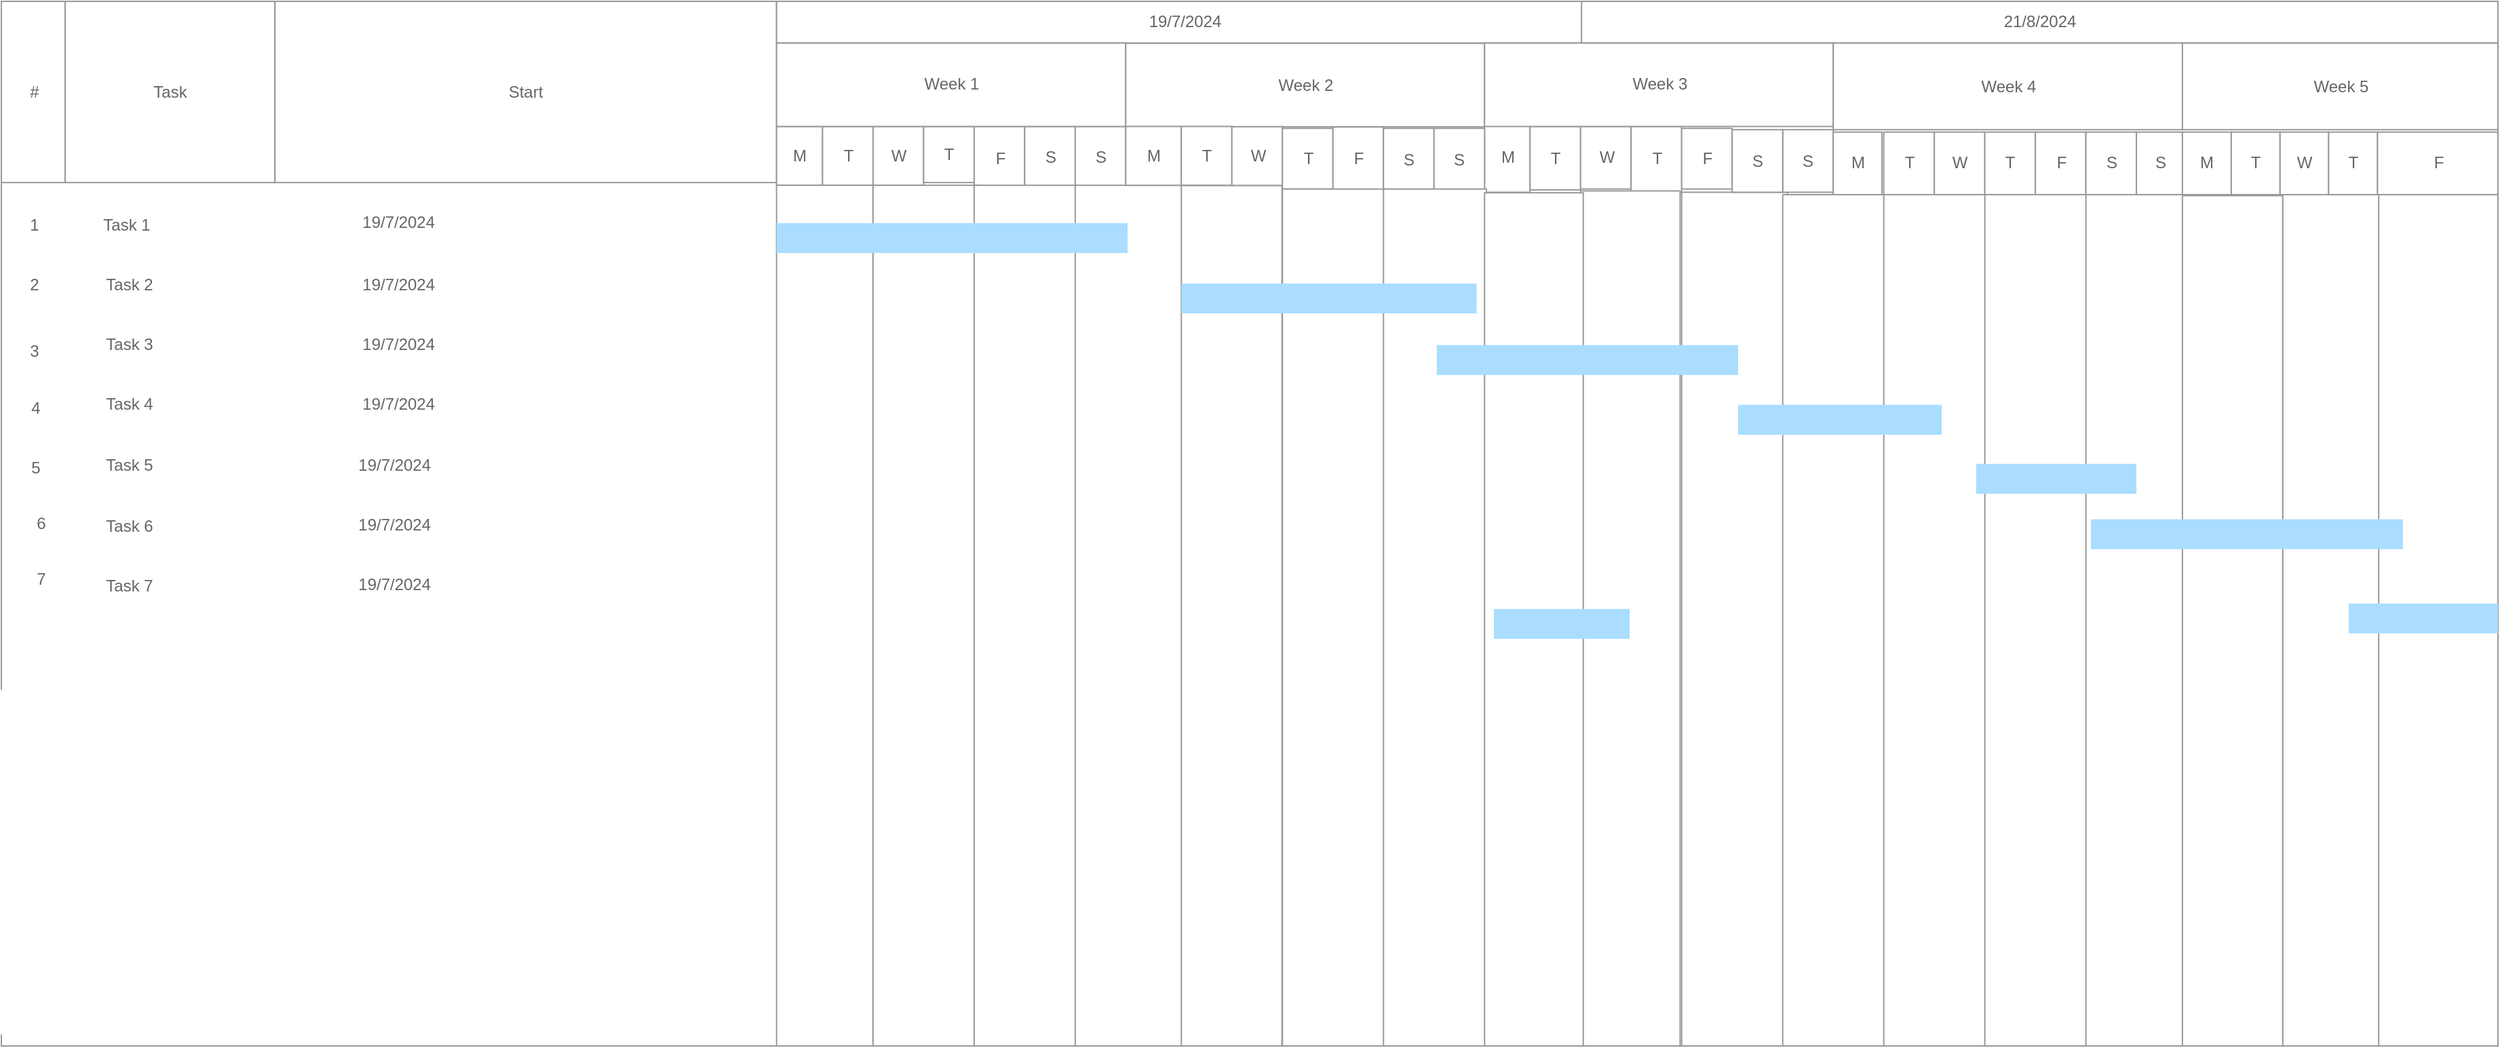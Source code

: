 <mxfile version="24.7.6">
  <diagram name="Page-1" id="FcovgrvErsmrd5PYz5vT">
    <mxGraphModel dx="1105" dy="1595" grid="1" gridSize="10" guides="1" tooltips="1" connect="1" arrows="1" fold="1" page="1" pageScale="1" pageWidth="850" pageHeight="1100" math="0" shadow="0">
      <root>
        <mxCell id="0" />
        <mxCell id="1" parent="0" />
        <mxCell id="AQr5LbrtR7CV1ZDABJSb-1" value="" style="strokeWidth=1;shadow=0;dashed=0;align=center;html=1;shape=mxgraph.mockup.graphics.rrect;rSize=0;strokeColor=#999999;" parent="1" vertex="1">
          <mxGeometry x="200" y="-230" width="1840" height="770" as="geometry" />
        </mxCell>
        <mxCell id="AQr5LbrtR7CV1ZDABJSb-2" value="#" style="strokeColor=inherit;fillColor=inherit;gradientColor=inherit;strokeWidth=1;shadow=0;dashed=0;align=center;html=1;shape=mxgraph.mockup.graphics.rrect;rSize=0;fontColor=#666666;" parent="AQr5LbrtR7CV1ZDABJSb-1" vertex="1">
          <mxGeometry width="47.025" height="133.571" as="geometry" />
        </mxCell>
        <mxCell id="AQr5LbrtR7CV1ZDABJSb-3" value="Task" style="strokeColor=inherit;fillColor=inherit;gradientColor=inherit;strokeWidth=1;shadow=0;dashed=0;align=center;html=1;shape=mxgraph.mockup.graphics.rrect;rSize=0;fontColor=#666666;" parent="AQr5LbrtR7CV1ZDABJSb-1" vertex="1">
          <mxGeometry x="47.025" width="154.619" height="133.571" as="geometry" />
        </mxCell>
        <mxCell id="AQr5LbrtR7CV1ZDABJSb-4" value="Start" style="strokeColor=inherit;fillColor=inherit;gradientColor=inherit;strokeWidth=1;shadow=0;dashed=0;align=center;html=1;shape=mxgraph.mockup.graphics.rrect;rSize=0;fontColor=#666666;" parent="AQr5LbrtR7CV1ZDABJSb-1" vertex="1">
          <mxGeometry x="201.644" width="369.68" height="133.571" as="geometry" />
        </mxCell>
        <mxCell id="AQr5LbrtR7CV1ZDABJSb-6" value="19/7/2024" style="strokeColor=inherit;fillColor=inherit;gradientColor=inherit;strokeWidth=1;shadow=0;dashed=0;align=center;html=1;shape=mxgraph.mockup.graphics.rrect;rSize=0;fontColor=#666666;" parent="AQr5LbrtR7CV1ZDABJSb-1" vertex="1">
          <mxGeometry x="571.324" width="601.462" height="30.745" as="geometry" />
        </mxCell>
        <mxCell id="AQr5LbrtR7CV1ZDABJSb-7" value="21/8/2024" style="strokeColor=inherit;fillColor=inherit;gradientColor=inherit;strokeWidth=1;shadow=0;dashed=0;align=center;html=1;shape=mxgraph.mockup.graphics.rrect;rSize=0;fontColor=#666666;" parent="AQr5LbrtR7CV1ZDABJSb-1" vertex="1">
          <mxGeometry x="1164.585" width="675.415" height="30.745" as="geometry" />
        </mxCell>
        <mxCell id="AQr5LbrtR7CV1ZDABJSb-8" value="M" style="strokeColor=inherit;fillColor=inherit;gradientColor=inherit;strokeWidth=1;shadow=0;dashed=0;align=center;html=1;shape=mxgraph.mockup.graphics.rrect;rSize=0;;fontColor=#666666;" parent="AQr5LbrtR7CV1ZDABJSb-1" vertex="1">
          <mxGeometry x="571.324" y="92.227" width="33.893" height="43.364" as="geometry" />
        </mxCell>
        <mxCell id="AQr5LbrtR7CV1ZDABJSb-9" value="T" style="strokeColor=inherit;fillColor=inherit;gradientColor=inherit;strokeWidth=1;shadow=0;dashed=0;align=center;html=1;shape=mxgraph.mockup.graphics.rrect;rSize=0;fontColor=#666666;" parent="AQr5LbrtR7CV1ZDABJSb-1" vertex="1">
          <mxGeometry x="605.217" y="92.23" width="37.244" height="43.364" as="geometry" />
        </mxCell>
        <mxCell id="AQr5LbrtR7CV1ZDABJSb-10" value="W" style="strokeColor=inherit;fillColor=inherit;gradientColor=inherit;strokeWidth=1;shadow=0;dashed=0;align=center;html=1;shape=mxgraph.mockup.graphics.rrect;rSize=0;fontColor=#666666;" parent="AQr5LbrtR7CV1ZDABJSb-1" vertex="1">
          <mxGeometry x="642.461" y="92.23" width="37.244" height="43.364" as="geometry" />
        </mxCell>
        <mxCell id="AQr5LbrtR7CV1ZDABJSb-11" value="T" style="strokeColor=inherit;fillColor=inherit;gradientColor=inherit;strokeWidth=1;shadow=0;dashed=0;align=center;html=1;shape=mxgraph.mockup.graphics.rrect;rSize=0;fontColor=#666666;" parent="AQr5LbrtR7CV1ZDABJSb-1" vertex="1">
          <mxGeometry x="679.708" y="92.227" width="37.245" height="41.344" as="geometry" />
        </mxCell>
        <mxCell id="AQr5LbrtR7CV1ZDABJSb-12" value="F" style="strokeColor=inherit;fillColor=inherit;gradientColor=inherit;strokeWidth=1;shadow=0;dashed=0;align=center;html=1;shape=mxgraph.mockup.graphics.rrect;rSize=0;fontColor=#666666;" parent="AQr5LbrtR7CV1ZDABJSb-1" vertex="1">
          <mxGeometry x="716.95" y="92.23" width="37.244" height="47.114" as="geometry" />
        </mxCell>
        <mxCell id="AQr5LbrtR7CV1ZDABJSb-13" value="S" style="strokeColor=inherit;fillColor=inherit;gradientColor=inherit;strokeWidth=1;shadow=0;dashed=0;align=center;html=1;shape=mxgraph.mockup.graphics.rrect;rSize=0;fontColor=#666666;" parent="AQr5LbrtR7CV1ZDABJSb-1" vertex="1">
          <mxGeometry x="754.194" y="92.23" width="37.244" height="46.115" as="geometry" />
        </mxCell>
        <mxCell id="AQr5LbrtR7CV1ZDABJSb-14" value="S" style="strokeColor=inherit;fillColor=inherit;gradientColor=inherit;strokeWidth=1;shadow=0;dashed=0;align=center;html=1;shape=mxgraph.mockup.graphics.rrect;rSize=0;fontColor=#666666;" parent="AQr5LbrtR7CV1ZDABJSb-1" vertex="1">
          <mxGeometry x="791.438" y="92.23" width="37.244" height="46.115" as="geometry" />
        </mxCell>
        <mxCell id="AQr5LbrtR7CV1ZDABJSb-15" value="M" style="strokeColor=inherit;fillColor=inherit;gradientColor=inherit;strokeWidth=1;shadow=0;dashed=0;align=center;html=1;shape=mxgraph.mockup.graphics.rrect;rSize=0;fontColor=#666666;" parent="AQr5LbrtR7CV1ZDABJSb-1" vertex="1">
          <mxGeometry x="1093.115" y="89.863" width="33.52" height="50.85" as="geometry" />
        </mxCell>
        <mxCell id="AQr5LbrtR7CV1ZDABJSb-16" value="T" style="strokeColor=inherit;fillColor=inherit;gradientColor=inherit;strokeWidth=1;shadow=0;dashed=0;align=center;html=1;shape=mxgraph.mockup.graphics.rrect;rSize=0;fontColor=#666666;" parent="AQr5LbrtR7CV1ZDABJSb-1" vertex="1">
          <mxGeometry x="1126.635" y="92.23" width="37.244" height="46.761" as="geometry" />
        </mxCell>
        <mxCell id="AQr5LbrtR7CV1ZDABJSb-17" value="W" style="strokeColor=inherit;fillColor=inherit;gradientColor=inherit;strokeWidth=1;shadow=0;dashed=0;align=center;html=1;shape=mxgraph.mockup.graphics.rrect;rSize=0;fontColor=#666666;" parent="AQr5LbrtR7CV1ZDABJSb-1" vertex="1">
          <mxGeometry x="1163.879" y="92.23" width="37.244" height="46.115" as="geometry" />
        </mxCell>
        <mxCell id="AQr5LbrtR7CV1ZDABJSb-18" value="T" style="strokeColor=inherit;fillColor=inherit;gradientColor=inherit;strokeWidth=1;shadow=0;dashed=0;align=center;html=1;shape=mxgraph.mockup.graphics.rrect;rSize=0;fontColor=#666666;" parent="AQr5LbrtR7CV1ZDABJSb-1" vertex="1">
          <mxGeometry x="1201.123" y="92.23" width="37.244" height="48.482" as="geometry" />
        </mxCell>
        <mxCell id="AQr5LbrtR7CV1ZDABJSb-19" value="F" style="strokeColor=inherit;fillColor=inherit;gradientColor=inherit;strokeWidth=1;shadow=0;dashed=0;align=center;html=1;shape=mxgraph.mockup.graphics.rrect;rSize=0;fontColor=#666666;" parent="AQr5LbrtR7CV1ZDABJSb-1" vertex="1">
          <mxGeometry x="1238.367" y="93.614" width="37.244" height="44.732" as="geometry" />
        </mxCell>
        <mxCell id="AQr5LbrtR7CV1ZDABJSb-21" value="" style="strokeColor=inherit;fillColor=inherit;gradientColor=inherit;strokeWidth=1;shadow=0;dashed=0;align=center;html=1;shape=mxgraph.mockup.graphics.rrect;rSize=0;fontColor=#666666;" parent="AQr5LbrtR7CV1ZDABJSb-1" vertex="1">
          <mxGeometry x="571.328" y="135.591" width="71.086" height="634.409" as="geometry" />
        </mxCell>
        <mxCell id="AQr5LbrtR7CV1ZDABJSb-22" value="" style="strokeColor=inherit;fillColor=inherit;gradientColor=inherit;strokeWidth=1;shadow=0;dashed=0;align=center;html=1;shape=mxgraph.mockup.graphics.rrect;rSize=0;fontColor=#666666;" parent="AQr5LbrtR7CV1ZDABJSb-1" vertex="1">
          <mxGeometry x="642.461" y="135.591" width="79.263" height="634.409" as="geometry" />
        </mxCell>
        <mxCell id="AQr5LbrtR7CV1ZDABJSb-23" value="" style="strokeColor=inherit;fillColor=inherit;gradientColor=inherit;strokeWidth=1;shadow=0;dashed=0;align=center;html=1;shape=mxgraph.mockup.graphics.rrect;rSize=0;fontColor=#666666;" parent="AQr5LbrtR7CV1ZDABJSb-1" vertex="1">
          <mxGeometry x="716.95" y="135.591" width="76.154" height="634.409" as="geometry" />
        </mxCell>
        <mxCell id="AQr5LbrtR7CV1ZDABJSb-24" value="" style="strokeColor=inherit;fillColor=inherit;gradientColor=inherit;strokeWidth=1;shadow=0;dashed=0;align=center;html=1;shape=mxgraph.mockup.graphics.rrect;rSize=0;fontColor=#666666;" parent="AQr5LbrtR7CV1ZDABJSb-1" vertex="1">
          <mxGeometry x="791.438" y="135.591" width="80.976" height="634.409" as="geometry" />
        </mxCell>
        <mxCell id="AQr5LbrtR7CV1ZDABJSb-26" value="" style="strokeColor=inherit;fillColor=inherit;gradientColor=inherit;strokeWidth=1;shadow=0;dashed=0;align=center;html=1;shape=mxgraph.mockup.graphics.rrect;rSize=0;fontColor=#666666;" parent="AQr5LbrtR7CV1ZDABJSb-1" vertex="1">
          <mxGeometry x="1238.368" y="140.714" width="78.184" height="629.286" as="geometry" />
        </mxCell>
        <mxCell id="AQr5LbrtR7CV1ZDABJSb-28" value="" style="strokeWidth=1;shadow=0;dashed=0;align=center;html=1;shape=mxgraph.mockup.graphics.anchor;fontColor=#666666;" parent="AQr5LbrtR7CV1ZDABJSb-1" vertex="1">
          <mxGeometry x="47.021" y="88.131" width="94.041" height="44.066" as="geometry" />
        </mxCell>
        <mxCell id="AQr5LbrtR7CV1ZDABJSb-29" value="19/7/2024&amp;nbsp;" style="strokeWidth=1;shadow=0;dashed=0;align=center;html=1;shape=mxgraph.mockup.graphics.anchor;fontColor=#666666;" parent="AQr5LbrtR7CV1ZDABJSb-1" vertex="1">
          <mxGeometry x="141.071" y="141.426" width="305.635" height="44.066" as="geometry" />
        </mxCell>
        <mxCell id="AQr5LbrtR7CV1ZDABJSb-30" value="" style="strokeWidth=1;shadow=0;dashed=0;align=center;html=1;shape=mxgraph.mockup.graphics.anchor;fontColor=#666666;" parent="AQr5LbrtR7CV1ZDABJSb-1" vertex="1">
          <mxGeometry x="446.697" y="88.131" width="117.552" height="44.066" as="geometry" />
        </mxCell>
        <mxCell id="AQr5LbrtR7CV1ZDABJSb-31" value="1" style="strokeWidth=1;shadow=0;dashed=0;align=center;html=1;shape=mxgraph.mockup.graphics.anchor;fontColor=#666666;" parent="AQr5LbrtR7CV1ZDABJSb-1" vertex="1">
          <mxGeometry x="0.008" y="143.212" width="47.021" height="44.066" as="geometry" />
        </mxCell>
        <mxCell id="AQr5LbrtR7CV1ZDABJSb-32" value="Task 1" style="strokeWidth=1;shadow=0;dashed=0;align=center;html=1;shape=mxgraph.mockup.graphics.anchor;fontColor=#666666;" parent="AQr5LbrtR7CV1ZDABJSb-1" vertex="1">
          <mxGeometry x="44.534" y="143.212" width="94.041" height="44.066" as="geometry" />
        </mxCell>
        <mxCell id="AQr5LbrtR7CV1ZDABJSb-33" value="" style="strokeWidth=1;shadow=0;dashed=0;align=center;html=1;shape=mxgraph.mockup.graphics.anchor;fontColor=#666666;" parent="AQr5LbrtR7CV1ZDABJSb-1" vertex="1">
          <mxGeometry x="141.062" y="132.197" width="305.635" height="44.066" as="geometry" />
        </mxCell>
        <mxCell id="AQr5LbrtR7CV1ZDABJSb-35" value="2" style="strokeWidth=1;shadow=0;dashed=0;align=center;html=1;shape=mxgraph.mockup.graphics.anchor;fontColor=#666666;" parent="AQr5LbrtR7CV1ZDABJSb-1" vertex="1">
          <mxGeometry y="187.278" width="47.021" height="44.066" as="geometry" />
        </mxCell>
        <mxCell id="AQr5LbrtR7CV1ZDABJSb-36" value="Task 2" style="strokeWidth=1;shadow=0;dashed=0;align=center;html=1;shape=mxgraph.mockup.graphics.anchor;fontColor=#666666;" parent="AQr5LbrtR7CV1ZDABJSb-1" vertex="1">
          <mxGeometry x="47.021" y="187.278" width="94.041" height="44.066" as="geometry" />
        </mxCell>
        <mxCell id="AQr5LbrtR7CV1ZDABJSb-37" value="19/7/2024&amp;nbsp;" style="strokeWidth=1;shadow=0;dashed=0;align=center;html=1;shape=mxgraph.mockup.graphics.anchor;fontColor=#666666;" parent="AQr5LbrtR7CV1ZDABJSb-1" vertex="1">
          <mxGeometry x="141.054" y="187.278" width="305.635" height="44.066" as="geometry" />
        </mxCell>
        <mxCell id="AQr5LbrtR7CV1ZDABJSb-39" value="3" style="strokeWidth=1;shadow=0;dashed=0;align=center;html=1;shape=mxgraph.mockup.graphics.anchor;fontColor=#666666;" parent="AQr5LbrtR7CV1ZDABJSb-1" vertex="1">
          <mxGeometry x="0.008" y="235.712" width="47.021" height="44.066" as="geometry" />
        </mxCell>
        <mxCell id="AQr5LbrtR7CV1ZDABJSb-40" value="Task 3" style="strokeWidth=1;shadow=0;dashed=0;align=center;html=1;shape=mxgraph.mockup.graphics.anchor;fontColor=#666666;" parent="AQr5LbrtR7CV1ZDABJSb-1" vertex="1">
          <mxGeometry x="47.029" y="231.344" width="94.041" height="44.066" as="geometry" />
        </mxCell>
        <mxCell id="AQr5LbrtR7CV1ZDABJSb-41" value="19/7/2024&amp;nbsp;" style="strokeWidth=1;shadow=0;dashed=0;align=center;html=1;shape=mxgraph.mockup.graphics.anchor;fontColor=#666666;" parent="AQr5LbrtR7CV1ZDABJSb-1" vertex="1">
          <mxGeometry x="141.071" y="231.344" width="305.635" height="44.066" as="geometry" />
        </mxCell>
        <mxCell id="AQr5LbrtR7CV1ZDABJSb-43" value="" style="strokeWidth=1;shadow=0;dashed=0;align=center;html=1;shape=mxgraph.mockup.graphics.rrect;rSize=0;strokeColor=none;fillColor=#aaddff;" parent="AQr5LbrtR7CV1ZDABJSb-1" vertex="1">
          <mxGeometry x="571.33" y="163.46" width="258.68" height="22.03" as="geometry" />
        </mxCell>
        <mxCell id="AQr5LbrtR7CV1ZDABJSb-44" value="" style="strokeWidth=1;shadow=0;dashed=0;align=center;html=1;shape=mxgraph.mockup.graphics.rrect;rSize=0;strokeColor=none;fillColor=#aaddff;" parent="AQr5LbrtR7CV1ZDABJSb-1" vertex="1">
          <mxGeometry x="913.092" y="386.54" width="117.942" height="22.031" as="geometry" />
        </mxCell>
        <mxCell id="AQr5LbrtR7CV1ZDABJSb-48" value="Week 1" style="text;html=1;strokeColor=none;fillColor=none;align=center;verticalAlign=middle;whiteSpace=wrap;rounded=0;" parent="AQr5LbrtR7CV1ZDABJSb-1" vertex="1">
          <mxGeometry x="605.217" y="38.629" width="55.866" height="46.115" as="geometry" />
        </mxCell>
        <mxCell id="AQr5LbrtR7CV1ZDABJSb-50" value="Week 1" style="strokeColor=inherit;fillColor=inherit;gradientColor=inherit;strokeWidth=1;shadow=0;dashed=0;align=center;html=1;shape=mxgraph.mockup.graphics.rrect;rSize=0;fontColor=#666666;" parent="AQr5LbrtR7CV1ZDABJSb-1" vertex="1">
          <mxGeometry x="571.324" y="30.745" width="257.365" height="61.49" as="geometry" />
        </mxCell>
        <mxCell id="AQr5LbrtR7CV1ZDABJSb-51" value="Week 2" style="strokeColor=inherit;fillColor=inherit;gradientColor=inherit;strokeWidth=1;shadow=0;dashed=0;align=center;html=1;shape=mxgraph.mockup.graphics.rrect;rSize=0;fontColor=#666666;" parent="AQr5LbrtR7CV1ZDABJSb-1" vertex="1">
          <mxGeometry x="828.682" y="30.943" width="264.433" height="61.487" as="geometry" />
        </mxCell>
        <mxCell id="AQr5LbrtR7CV1ZDABJSb-52" value="M" style="strokeColor=inherit;fillColor=inherit;gradientColor=inherit;strokeWidth=1;shadow=0;dashed=0;align=center;html=1;shape=mxgraph.mockup.graphics.rrect;rSize=0;;fontColor=#666666;" parent="AQr5LbrtR7CV1ZDABJSb-1" vertex="1">
          <mxGeometry x="828.682" y="92.23" width="40.969" height="43.364" as="geometry" />
        </mxCell>
        <mxCell id="AQr5LbrtR7CV1ZDABJSb-53" value="T" style="strokeColor=inherit;fillColor=inherit;gradientColor=inherit;strokeWidth=1;shadow=0;dashed=0;align=center;html=1;shape=mxgraph.mockup.graphics.rrect;rSize=0;fontColor=#666666;" parent="AQr5LbrtR7CV1ZDABJSb-1" vertex="1">
          <mxGeometry x="869.651" y="92.23" width="37.244" height="43.364" as="geometry" />
        </mxCell>
        <mxCell id="AQr5LbrtR7CV1ZDABJSb-54" value="W" style="strokeColor=inherit;fillColor=inherit;gradientColor=inherit;strokeWidth=1;shadow=0;dashed=0;align=center;html=1;shape=mxgraph.mockup.graphics.rrect;rSize=0;fontColor=#666666;" parent="AQr5LbrtR7CV1ZDABJSb-1" vertex="1">
          <mxGeometry x="906.895" y="92.43" width="37.244" height="43.364" as="geometry" />
        </mxCell>
        <mxCell id="AQr5LbrtR7CV1ZDABJSb-55" value="T" style="strokeColor=inherit;fillColor=inherit;gradientColor=inherit;strokeWidth=1;shadow=0;dashed=0;align=center;html=1;shape=mxgraph.mockup.graphics.rrect;rSize=0;fontColor=#666666;" parent="AQr5LbrtR7CV1ZDABJSb-1" vertex="1">
          <mxGeometry x="944.139" y="93.614" width="37.244" height="44.732" as="geometry" />
        </mxCell>
        <mxCell id="AQr5LbrtR7CV1ZDABJSb-56" value="F" style="strokeColor=inherit;fillColor=inherit;gradientColor=inherit;strokeWidth=1;shadow=0;dashed=0;align=center;html=1;shape=mxgraph.mockup.graphics.rrect;rSize=0;fontColor=#666666;" parent="AQr5LbrtR7CV1ZDABJSb-1" vertex="1">
          <mxGeometry x="981.383" y="92.615" width="37.244" height="47.114" as="geometry" />
        </mxCell>
        <mxCell id="AQr5LbrtR7CV1ZDABJSb-57" value="S" style="strokeColor=inherit;fillColor=inherit;gradientColor=inherit;strokeWidth=1;shadow=0;dashed=0;align=center;html=1;shape=mxgraph.mockup.graphics.rrect;rSize=0;fontColor=#666666;" parent="AQr5LbrtR7CV1ZDABJSb-1" vertex="1">
          <mxGeometry x="1018.627" y="93.614" width="37.244" height="46.115" as="geometry" />
        </mxCell>
        <mxCell id="AQr5LbrtR7CV1ZDABJSb-58" value="S" style="strokeColor=inherit;fillColor=inherit;gradientColor=inherit;strokeWidth=1;shadow=0;dashed=0;align=center;html=1;shape=mxgraph.mockup.graphics.rrect;rSize=0;fontColor=#666666;" parent="AQr5LbrtR7CV1ZDABJSb-1" vertex="1">
          <mxGeometry x="1055.871" y="93.614" width="37.244" height="46.115" as="geometry" />
        </mxCell>
        <mxCell id="AQr5LbrtR7CV1ZDABJSb-62" value="" style="strokeColor=inherit;fillColor=inherit;gradientColor=inherit;strokeWidth=1;shadow=0;dashed=0;align=center;html=1;shape=mxgraph.mockup.graphics.rrect;rSize=0;fontColor=#666666;" parent="AQr5LbrtR7CV1ZDABJSb-1" vertex="1">
          <mxGeometry x="944.142" y="138.349" width="78.961" height="631.651" as="geometry" />
        </mxCell>
        <mxCell id="AQr5LbrtR7CV1ZDABJSb-66" value="" style="strokeColor=inherit;fillColor=inherit;gradientColor=inherit;strokeWidth=1;shadow=0;dashed=0;align=center;html=1;shape=mxgraph.mockup.graphics.rrect;rSize=0;fontColor=#666666;" parent="AQr5LbrtR7CV1ZDABJSb-1" vertex="1">
          <mxGeometry x="869.646" y="135.795" width="74.147" height="634.205" as="geometry" />
        </mxCell>
        <mxCell id="AQr5LbrtR7CV1ZDABJSb-67" value="" style="strokeColor=inherit;fillColor=inherit;gradientColor=inherit;strokeWidth=1;shadow=0;dashed=0;align=center;html=1;shape=mxgraph.mockup.graphics.rrect;rSize=0;fontColor=#666666;" parent="AQr5LbrtR7CV1ZDABJSb-1" vertex="1">
          <mxGeometry x="1018.63" y="138.349" width="75.852" height="631.651" as="geometry" />
        </mxCell>
        <mxCell id="AQr5LbrtR7CV1ZDABJSb-69" value="" style="strokeColor=inherit;fillColor=inherit;gradientColor=inherit;strokeWidth=1;shadow=0;dashed=0;align=center;html=1;shape=mxgraph.mockup.graphics.rrect;rSize=0;fontColor=#666666;" parent="AQr5LbrtR7CV1ZDABJSb-1" vertex="1">
          <mxGeometry x="1163.879" y="139.731" width="73.362" height="630.269" as="geometry" />
        </mxCell>
        <mxCell id="AQr5LbrtR7CV1ZDABJSb-71" value="S" style="strokeColor=inherit;fillColor=inherit;gradientColor=inherit;strokeWidth=1;shadow=0;dashed=0;align=center;html=1;shape=mxgraph.mockup.graphics.rrect;rSize=0;fontColor=#666666;" parent="AQr5LbrtR7CV1ZDABJSb-1" vertex="1">
          <mxGeometry x="1312.856" y="94.598" width="37.244" height="46.115" as="geometry" />
        </mxCell>
        <mxCell id="AQr5LbrtR7CV1ZDABJSb-72" value="S" style="strokeColor=inherit;fillColor=inherit;gradientColor=inherit;strokeWidth=1;shadow=0;dashed=0;align=center;html=1;shape=mxgraph.mockup.graphics.rrect;rSize=0;fontColor=#666666;" parent="AQr5LbrtR7CV1ZDABJSb-1" vertex="1">
          <mxGeometry x="1275.612" y="94.598" width="37.244" height="46.115" as="geometry" />
        </mxCell>
        <mxCell id="AQr5LbrtR7CV1ZDABJSb-74" value="" style="strokeColor=inherit;fillColor=inherit;gradientColor=inherit;strokeWidth=1;shadow=0;dashed=0;align=center;html=1;shape=mxgraph.mockup.graphics.rrect;rSize=0;fontColor=#666666;" parent="AQr5LbrtR7CV1ZDABJSb-1" vertex="1">
          <mxGeometry x="1312.856" y="142.481" width="75.075" height="627.519" as="geometry" />
        </mxCell>
        <mxCell id="AQr5LbrtR7CV1ZDABJSb-75" value="Week 3" style="strokeColor=inherit;fillColor=inherit;gradientColor=inherit;strokeWidth=1;shadow=0;dashed=0;align=center;html=1;shape=mxgraph.mockup.graphics.rrect;rSize=0;fontColor=#666666;" parent="AQr5LbrtR7CV1ZDABJSb-1" vertex="1">
          <mxGeometry x="1093.115" y="30.743" width="256.985" height="61.487" as="geometry" />
        </mxCell>
        <mxCell id="AQr5LbrtR7CV1ZDABJSb-76" value="Week 4" style="strokeColor=inherit;fillColor=inherit;gradientColor=inherit;strokeWidth=1;shadow=0;dashed=0;align=center;html=1;shape=mxgraph.mockup.graphics.rrect;rSize=0;fontColor=#666666;" parent="AQr5LbrtR7CV1ZDABJSb-1" vertex="1">
          <mxGeometry x="1350.1" y="30.743" width="257.351" height="63.854" as="geometry" />
        </mxCell>
        <mxCell id="AQr5LbrtR7CV1ZDABJSb-65" value="Week 5" style="strokeColor=inherit;fillColor=inherit;gradientColor=inherit;strokeWidth=1;shadow=0;dashed=0;align=center;html=1;shape=mxgraph.mockup.graphics.rrect;rSize=0;fontColor=#666666;" parent="AQr5LbrtR7CV1ZDABJSb-1" vertex="1">
          <mxGeometry x="1607.454" y="30.745" width="232.546" height="63.855" as="geometry" />
        </mxCell>
        <mxCell id="AQr5LbrtR7CV1ZDABJSb-77" value="M" style="strokeColor=inherit;fillColor=inherit;gradientColor=inherit;strokeWidth=1;shadow=0;dashed=0;align=center;html=1;shape=mxgraph.mockup.graphics.rrect;rSize=0;fontColor=#666666;" parent="AQr5LbrtR7CV1ZDABJSb-1" vertex="1">
          <mxGeometry x="1350.096" y="96.365" width="35.922" height="46.115" as="geometry" />
        </mxCell>
        <mxCell id="AQr5LbrtR7CV1ZDABJSb-78" value="T" style="strokeColor=inherit;fillColor=inherit;gradientColor=inherit;strokeWidth=1;shadow=0;dashed=0;align=center;html=1;shape=mxgraph.mockup.graphics.rrect;rSize=0;fontColor=#666666;" parent="AQr5LbrtR7CV1ZDABJSb-1" vertex="1">
          <mxGeometry x="1387.34" y="96.365" width="37.244" height="46.115" as="geometry" />
        </mxCell>
        <mxCell id="AQr5LbrtR7CV1ZDABJSb-79" value="W" style="strokeColor=inherit;fillColor=inherit;gradientColor=inherit;strokeWidth=1;shadow=0;dashed=0;align=center;html=1;shape=mxgraph.mockup.graphics.rrect;rSize=0;fontColor=#666666;" parent="AQr5LbrtR7CV1ZDABJSb-1" vertex="1">
          <mxGeometry x="1424.582" y="96.365" width="37.244" height="46.115" as="geometry" />
        </mxCell>
        <mxCell id="AQr5LbrtR7CV1ZDABJSb-80" value="T" style="strokeColor=inherit;fillColor=inherit;gradientColor=inherit;strokeWidth=1;shadow=0;dashed=0;align=center;html=1;shape=mxgraph.mockup.graphics.rrect;rSize=0;fontColor=#666666;" parent="AQr5LbrtR7CV1ZDABJSb-1" vertex="1">
          <mxGeometry x="1461.824" y="96.365" width="37.244" height="46.115" as="geometry" />
        </mxCell>
        <mxCell id="AQr5LbrtR7CV1ZDABJSb-81" value="F" style="strokeColor=inherit;fillColor=inherit;gradientColor=inherit;strokeWidth=1;shadow=0;dashed=0;align=center;html=1;shape=mxgraph.mockup.graphics.rrect;rSize=0;fontColor=#666666;" parent="AQr5LbrtR7CV1ZDABJSb-1" vertex="1">
          <mxGeometry x="1499.066" y="96.365" width="37.244" height="46.115" as="geometry" />
        </mxCell>
        <mxCell id="AQr5LbrtR7CV1ZDABJSb-82" value="S" style="strokeColor=inherit;fillColor=inherit;gradientColor=inherit;strokeWidth=1;shadow=0;dashed=0;align=center;html=1;shape=mxgraph.mockup.graphics.rrect;rSize=0;fontColor=#666666;" parent="AQr5LbrtR7CV1ZDABJSb-1" vertex="1">
          <mxGeometry x="1536.308" y="96.365" width="37.244" height="46.115" as="geometry" />
        </mxCell>
        <mxCell id="AQr5LbrtR7CV1ZDABJSb-83" value="S" style="strokeColor=inherit;fillColor=inherit;gradientColor=inherit;strokeWidth=1;shadow=0;dashed=0;align=center;html=1;shape=mxgraph.mockup.graphics.rrect;rSize=0;fontColor=#666666;" parent="AQr5LbrtR7CV1ZDABJSb-1" vertex="1">
          <mxGeometry x="1573.548" y="96.365" width="33.904" height="46.115" as="geometry" />
        </mxCell>
        <mxCell id="AQr5LbrtR7CV1ZDABJSb-85" value="" style="strokeColor=inherit;fillColor=inherit;gradientColor=inherit;strokeWidth=1;shadow=0;dashed=0;align=center;html=1;shape=mxgraph.mockup.graphics.rrect;rSize=0;fontColor=#666666;" parent="AQr5LbrtR7CV1ZDABJSb-1" vertex="1">
          <mxGeometry x="1387.344" y="142.481" width="79.897" height="627.519" as="geometry" />
        </mxCell>
        <mxCell id="AQr5LbrtR7CV1ZDABJSb-87" value="" style="strokeColor=inherit;fillColor=inherit;gradientColor=inherit;strokeWidth=1;shadow=0;dashed=0;align=center;html=1;shape=mxgraph.mockup.graphics.rrect;rSize=0;fontColor=#666666;" parent="AQr5LbrtR7CV1ZDABJSb-1" vertex="1">
          <mxGeometry x="1461.824" y="142.481" width="76.796" height="627.519" as="geometry" />
        </mxCell>
        <mxCell id="AQr5LbrtR7CV1ZDABJSb-89" value="" style="strokeColor=inherit;fillColor=inherit;gradientColor=inherit;strokeWidth=1;shadow=0;dashed=0;align=center;html=1;shape=mxgraph.mockup.graphics.rrect;rSize=0;fontColor=#666666;" parent="AQr5LbrtR7CV1ZDABJSb-1" vertex="1">
          <mxGeometry x="1536.305" y="142.481" width="73.695" height="627.519" as="geometry" />
        </mxCell>
        <mxCell id="AQr5LbrtR7CV1ZDABJSb-91" value="W" style="strokeColor=inherit;fillColor=inherit;gradientColor=inherit;strokeWidth=1;shadow=0;dashed=0;align=center;html=1;shape=mxgraph.mockup.graphics.rrect;rSize=0;fontColor=#666666;" parent="AQr5LbrtR7CV1ZDABJSb-1" vertex="1">
          <mxGeometry x="1679.296" y="96.365" width="35.922" height="46.115" as="geometry" />
        </mxCell>
        <mxCell id="AQr5LbrtR7CV1ZDABJSb-92" value="T" style="strokeColor=inherit;fillColor=inherit;gradientColor=inherit;strokeWidth=1;shadow=0;dashed=0;align=center;html=1;shape=mxgraph.mockup.graphics.rrect;rSize=0;fontColor=#666666;" parent="AQr5LbrtR7CV1ZDABJSb-1" vertex="1">
          <mxGeometry x="1643.374" y="96.365" width="35.922" height="46.115" as="geometry" />
        </mxCell>
        <mxCell id="AQr5LbrtR7CV1ZDABJSb-93" value="M" style="strokeColor=inherit;fillColor=inherit;gradientColor=inherit;strokeWidth=1;shadow=0;dashed=0;align=center;html=1;shape=mxgraph.mockup.graphics.rrect;rSize=0;fontColor=#666666;" parent="AQr5LbrtR7CV1ZDABJSb-1" vertex="1">
          <mxGeometry x="1607.452" y="96.365" width="35.922" height="46.115" as="geometry" />
        </mxCell>
        <mxCell id="AQr5LbrtR7CV1ZDABJSb-94" value="F" style="strokeColor=inherit;fillColor=inherit;gradientColor=inherit;strokeWidth=1;shadow=0;dashed=0;align=center;html=1;shape=mxgraph.mockup.graphics.rrect;rSize=0;fontColor=#666666;" parent="AQr5LbrtR7CV1ZDABJSb-1" vertex="1">
          <mxGeometry x="1751.141" y="96.368" width="88.859" height="46.114" as="geometry" />
        </mxCell>
        <mxCell id="AQr5LbrtR7CV1ZDABJSb-95" value="T" style="strokeColor=inherit;fillColor=inherit;gradientColor=inherit;strokeWidth=1;shadow=0;dashed=0;align=center;html=1;shape=mxgraph.mockup.graphics.rrect;rSize=0;fontColor=#666666;" parent="AQr5LbrtR7CV1ZDABJSb-1" vertex="1">
          <mxGeometry x="1715.217" y="96.365" width="35.922" height="46.115" as="geometry" />
        </mxCell>
        <mxCell id="AQr5LbrtR7CV1ZDABJSb-96" value="" style="strokeColor=inherit;fillColor=inherit;gradientColor=inherit;strokeWidth=1;shadow=0;dashed=0;align=center;html=1;shape=mxgraph.mockup.graphics.rrect;rSize=0;fontColor=#666666;" parent="AQr5LbrtR7CV1ZDABJSb-1" vertex="1">
          <mxGeometry x="1681.276" y="142.481" width="71.482" height="627.519" as="geometry" />
        </mxCell>
        <mxCell id="AQr5LbrtR7CV1ZDABJSb-99" value="" style="strokeColor=inherit;fillColor=inherit;gradientColor=inherit;strokeWidth=1;shadow=0;dashed=0;align=center;html=1;shape=mxgraph.mockup.graphics.rrect;rSize=0;fontColor=#666666;" parent="AQr5LbrtR7CV1ZDABJSb-1" vertex="1">
          <mxGeometry x="1752.116" y="142.481" width="87.884" height="627.519" as="geometry" />
        </mxCell>
        <mxCell id="AQr5LbrtR7CV1ZDABJSb-100" value="" style="strokeColor=inherit;fillColor=inherit;gradientColor=inherit;strokeWidth=1;shadow=0;dashed=0;align=center;html=1;shape=mxgraph.mockup.graphics.rrect;rSize=0;fontColor=#666666;" parent="AQr5LbrtR7CV1ZDABJSb-1" vertex="1">
          <mxGeometry x="1093.119" y="141.099" width="72.743" height="628.901" as="geometry" />
        </mxCell>
        <mxCell id="AQr5LbrtR7CV1ZDABJSb-101" value="Task 4" style="strokeWidth=1;shadow=0;dashed=0;align=center;html=1;shape=mxgraph.mockup.graphics.anchor;fontColor=#666666;" parent="AQr5LbrtR7CV1ZDABJSb-1" vertex="1">
          <mxGeometry x="47.029" y="275.407" width="94.041" height="44.066" as="geometry" />
        </mxCell>
        <mxCell id="AQr5LbrtR7CV1ZDABJSb-103" value="Task 5" style="strokeWidth=1;shadow=0;dashed=0;align=center;html=1;shape=mxgraph.mockup.graphics.anchor;fontColor=#666666;" parent="AQr5LbrtR7CV1ZDABJSb-1" vertex="1">
          <mxGeometry x="47.029" y="319.469" width="94.041" height="44.066" as="geometry" />
        </mxCell>
        <mxCell id="AQr5LbrtR7CV1ZDABJSb-104" value="Task 6" style="strokeWidth=1;shadow=0;dashed=0;align=center;html=1;shape=mxgraph.mockup.graphics.anchor;fontColor=#666666;" parent="AQr5LbrtR7CV1ZDABJSb-1" vertex="1">
          <mxGeometry x="47.012" y="364.507" width="94.041" height="44.066" as="geometry" />
        </mxCell>
        <mxCell id="AQr5LbrtR7CV1ZDABJSb-106" value="Task 7" style="strokeWidth=1;shadow=0;dashed=0;align=center;html=1;shape=mxgraph.mockup.graphics.anchor;fontColor=#666666;" parent="AQr5LbrtR7CV1ZDABJSb-1" vertex="1">
          <mxGeometry x="47.029" y="408.569" width="94.041" height="44.066" as="geometry" />
        </mxCell>
        <mxCell id="AQr5LbrtR7CV1ZDABJSb-108" value="4" style="strokeWidth=1;shadow=0;dashed=0;align=center;html=1;shape=mxgraph.mockup.graphics.anchor;fontColor=#666666;" parent="AQr5LbrtR7CV1ZDABJSb-1" vertex="1">
          <mxGeometry x="8.402" y="278.08" width="33.607" height="44.063" as="geometry" />
        </mxCell>
        <mxCell id="AQr5LbrtR7CV1ZDABJSb-112" value="5" style="strokeWidth=1;shadow=0;dashed=0;align=center;html=1;shape=mxgraph.mockup.graphics.anchor;fontColor=#666666;" parent="AQr5LbrtR7CV1ZDABJSb-1" vertex="1">
          <mxGeometry x="8.402" y="322.143" width="33.607" height="44.063" as="geometry" />
        </mxCell>
        <mxCell id="AQr5LbrtR7CV1ZDABJSb-215" value="6" style="strokeWidth=1;shadow=0;dashed=0;align=center;html=1;shape=mxgraph.mockup.graphics.anchor;fontColor=#666666;" parent="AQr5LbrtR7CV1ZDABJSb-1" vertex="1">
          <mxGeometry x="14.678" y="362.969" width="28.591" height="44.063" as="geometry" />
        </mxCell>
        <mxCell id="AQr5LbrtR7CV1ZDABJSb-217" value="7" style="strokeWidth=1;shadow=0;dashed=0;align=center;html=1;shape=mxgraph.mockup.graphics.anchor;fontColor=#666666;" parent="AQr5LbrtR7CV1ZDABJSb-1" vertex="1">
          <mxGeometry x="15.938" y="403.794" width="26.071" height="44.063" as="geometry" />
        </mxCell>
        <mxCell id="AQr5LbrtR7CV1ZDABJSb-220" value="" style="strokeWidth=1;shadow=0;dashed=0;align=center;html=1;shape=mxgraph.mockup.graphics.anchor;fontColor=#666666;" parent="AQr5LbrtR7CV1ZDABJSb-1" vertex="1">
          <mxGeometry x="18.434" y="447.857" width="23.576" height="44.063" as="geometry" />
        </mxCell>
        <mxCell id="AQr5LbrtR7CV1ZDABJSb-221" value="19/7/2024&amp;nbsp;" style="strokeWidth=1;shadow=0;dashed=0;align=center;html=1;shape=mxgraph.mockup.graphics.anchor;fontColor=#666666;" parent="AQr5LbrtR7CV1ZDABJSb-1" vertex="1">
          <mxGeometry x="141.054" y="275.407" width="305.635" height="44.066" as="geometry" />
        </mxCell>
        <mxCell id="AQr5LbrtR7CV1ZDABJSb-222" value="19/7/2024&amp;nbsp;" style="strokeWidth=1;shadow=0;dashed=0;align=center;html=1;shape=mxgraph.mockup.graphics.anchor;fontColor=#666666;" parent="AQr5LbrtR7CV1ZDABJSb-1" vertex="1">
          <mxGeometry x="138.575" y="319.469" width="305.635" height="44.066" as="geometry" />
        </mxCell>
        <mxCell id="AQr5LbrtR7CV1ZDABJSb-223" value="19/7/2024&amp;nbsp;" style="strokeWidth=1;shadow=0;dashed=0;align=center;html=1;shape=mxgraph.mockup.graphics.anchor;fontColor=#666666;" parent="AQr5LbrtR7CV1ZDABJSb-1" vertex="1">
          <mxGeometry x="138.575" y="363.532" width="305.635" height="44.066" as="geometry" />
        </mxCell>
        <mxCell id="AQr5LbrtR7CV1ZDABJSb-224" value="19/7/2024&amp;nbsp;" style="strokeWidth=1;shadow=0;dashed=0;align=center;html=1;shape=mxgraph.mockup.graphics.anchor;fontColor=#666666;" parent="AQr5LbrtR7CV1ZDABJSb-1" vertex="1">
          <mxGeometry x="138.634" y="407.595" width="305.635" height="44.066" as="geometry" />
        </mxCell>
        <mxCell id="AQr5LbrtR7CV1ZDABJSb-225" value="" style="strokeWidth=1;shadow=0;dashed=0;align=center;html=1;shape=mxgraph.mockup.graphics.anchor;fontColor=#666666;" parent="AQr5LbrtR7CV1ZDABJSb-1" vertex="1">
          <mxGeometry x="138.575" y="447.855" width="305.635" height="44.066" as="geometry" />
        </mxCell>
        <mxCell id="AQr5LbrtR7CV1ZDABJSb-235" value="" style="strokeWidth=1;shadow=0;dashed=0;align=center;html=1;shape=mxgraph.mockup.graphics.anchor;fontColor=#666666;" parent="AQr5LbrtR7CV1ZDABJSb-1" vertex="1">
          <mxGeometry x="138.575" y="487.141" width="305.635" height="44.066" as="geometry" />
        </mxCell>
        <mxCell id="AQr5LbrtR7CV1ZDABJSb-242" value="" style="strokeWidth=1;shadow=0;dashed=0;align=center;html=1;shape=mxgraph.mockup.graphics.anchor;fontColor=#666666;" parent="AQr5LbrtR7CV1ZDABJSb-1" vertex="1">
          <mxGeometry x="138.575" y="526.427" width="305.635" height="44.066" as="geometry" />
        </mxCell>
        <mxCell id="AQr5LbrtR7CV1ZDABJSb-244" value="" style="strokeWidth=1;shadow=0;dashed=0;align=center;html=1;shape=mxgraph.mockup.graphics.anchor;fontColor=#666666;" parent="AQr5LbrtR7CV1ZDABJSb-1" vertex="1">
          <mxGeometry x="138.634" y="649.061" width="305.635" height="44.066" as="geometry" />
        </mxCell>
        <mxCell id="AQr5LbrtR7CV1ZDABJSb-252" value="" style="strokeColor=inherit;fillColor=inherit;gradientColor=inherit;strokeWidth=1;shadow=0;dashed=0;align=center;html=1;shape=mxgraph.mockup.graphics.rrect;rSize=0;fontColor=#666666;" parent="AQr5LbrtR7CV1ZDABJSb-1" vertex="1">
          <mxGeometry x="1607.454" y="143.212" width="73.925" height="626.788" as="geometry" />
        </mxCell>
        <mxCell id="AQr5LbrtR7CV1ZDABJSb-253" value="" style="strokeWidth=1;shadow=0;dashed=0;align=center;html=1;shape=mxgraph.mockup.graphics.rrect;rSize=0;strokeColor=none;fillColor=#aaddff;" parent="AQr5LbrtR7CV1ZDABJSb-1" vertex="1">
          <mxGeometry x="869.65" y="208" width="217.59" height="22.03" as="geometry" />
        </mxCell>
        <mxCell id="AQr5LbrtR7CV1ZDABJSb-254" value="" style="strokeWidth=1;shadow=0;dashed=0;align=center;html=1;shape=mxgraph.mockup.graphics.rrect;rSize=0;strokeColor=none;fillColor=#aaddff;" parent="AQr5LbrtR7CV1ZDABJSb-1" vertex="1">
          <mxGeometry x="1280" y="297.44" width="150" height="22.03" as="geometry" />
        </mxCell>
        <mxCell id="AQr5LbrtR7CV1ZDABJSb-255" value="" style="strokeWidth=1;shadow=0;dashed=0;align=center;html=1;shape=mxgraph.mockup.graphics.rrect;rSize=0;strokeColor=none;fillColor=#aaddff;" parent="AQr5LbrtR7CV1ZDABJSb-1" vertex="1">
          <mxGeometry x="1057.93" y="253.38" width="222.07" height="22.03" as="geometry" />
        </mxCell>
        <mxCell id="AQr5LbrtR7CV1ZDABJSb-256" value="" style="strokeWidth=1;shadow=0;dashed=0;align=center;html=1;shape=mxgraph.mockup.graphics.rrect;rSize=0;strokeColor=none;fillColor=#aaddff;" parent="AQr5LbrtR7CV1ZDABJSb-1" vertex="1">
          <mxGeometry x="1455.38" y="340.94" width="118.17" height="22.03" as="geometry" />
        </mxCell>
        <mxCell id="AQr5LbrtR7CV1ZDABJSb-257" value="" style="strokeWidth=1;shadow=0;dashed=0;align=center;html=1;shape=mxgraph.mockup.graphics.rrect;rSize=0;strokeColor=none;fillColor=#aaddff;" parent="AQr5LbrtR7CV1ZDABJSb-1" vertex="1">
          <mxGeometry x="1540" y="381.76" width="230" height="22.03" as="geometry" />
        </mxCell>
        <mxCell id="1s03rZoKHBDmkKoN17LX-1" value="" style="strokeWidth=1;shadow=0;dashed=0;align=center;html=1;shape=mxgraph.mockup.graphics.rrect;rSize=0;strokeColor=none;fillColor=#aaddff;" vertex="1" parent="AQr5LbrtR7CV1ZDABJSb-1">
          <mxGeometry x="1100" y="447.86" width="100" height="22.03" as="geometry" />
        </mxCell>
        <mxCell id="1s03rZoKHBDmkKoN17LX-2" value="" style="strokeWidth=1;shadow=0;dashed=0;align=center;html=1;shape=mxgraph.mockup.graphics.rrect;rSize=0;strokeColor=none;fillColor=#aaddff;" vertex="1" parent="AQr5LbrtR7CV1ZDABJSb-1">
          <mxGeometry x="1730" y="443.85" width="110" height="22.03" as="geometry" />
        </mxCell>
      </root>
    </mxGraphModel>
  </diagram>
</mxfile>
